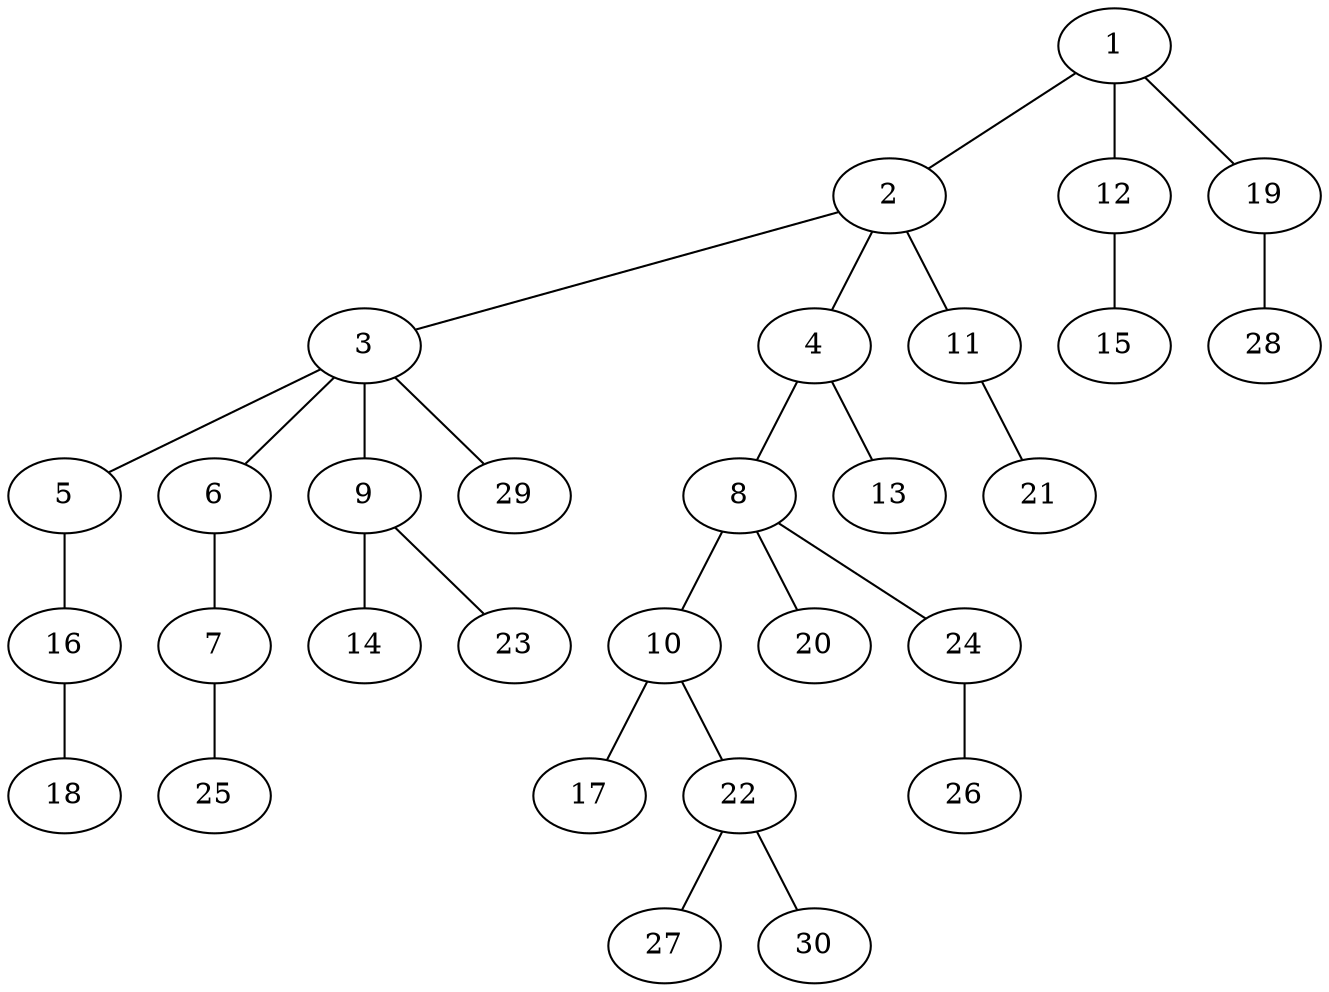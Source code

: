 graph graphname {1--2
1--12
1--19
2--3
2--4
2--11
3--5
3--6
3--9
3--29
4--8
4--13
5--16
6--7
7--25
8--10
8--20
8--24
9--14
9--23
10--17
10--22
11--21
12--15
16--18
19--28
22--27
22--30
24--26
}